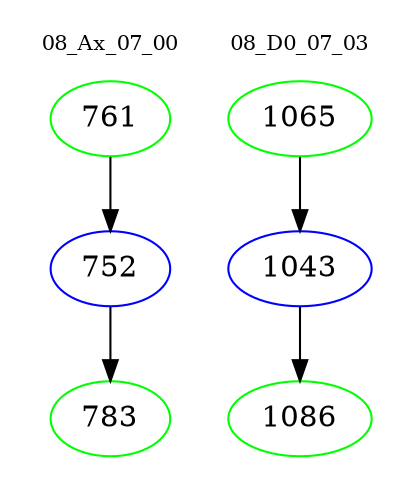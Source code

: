 digraph{
subgraph cluster_0 {
color = white
label = "08_Ax_07_00";
fontsize=10;
T0_761 [label="761", color="green"]
T0_761 -> T0_752 [color="black"]
T0_752 [label="752", color="blue"]
T0_752 -> T0_783 [color="black"]
T0_783 [label="783", color="green"]
}
subgraph cluster_1 {
color = white
label = "08_D0_07_03";
fontsize=10;
T1_1065 [label="1065", color="green"]
T1_1065 -> T1_1043 [color="black"]
T1_1043 [label="1043", color="blue"]
T1_1043 -> T1_1086 [color="black"]
T1_1086 [label="1086", color="green"]
}
}

